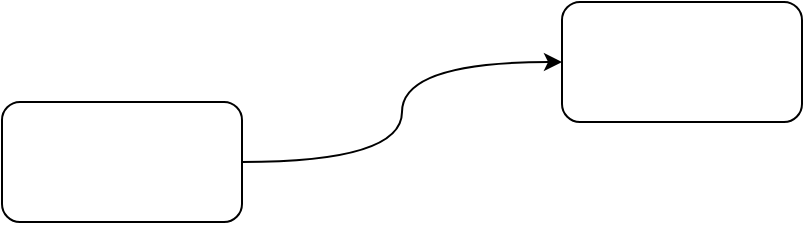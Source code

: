 <mxfile version="24.6.5" type="github">
  <diagram name="第 1 页" id="IBOvU1_rjh237O4fwsHj">
    <mxGraphModel dx="648" dy="503" grid="1" gridSize="10" guides="1" tooltips="1" connect="1" arrows="1" fold="1" page="0" pageScale="1" pageWidth="827" pageHeight="1169" math="0" shadow="0">
      <root>
        <mxCell id="0" />
        <mxCell id="1" parent="0" />
        <mxCell id="Dt9FV7yqH5y2R_2_4pqx-3" value="" style="edgeStyle=orthogonalEdgeStyle;rounded=0;orthogonalLoop=1;jettySize=auto;html=1;curved=1;" edge="1" parent="1" source="Dt9FV7yqH5y2R_2_4pqx-1" target="Dt9FV7yqH5y2R_2_4pqx-2">
          <mxGeometry relative="1" as="geometry" />
        </mxCell>
        <mxCell id="Dt9FV7yqH5y2R_2_4pqx-1" value="" style="rounded=1;whiteSpace=wrap;html=1;" vertex="1" parent="1">
          <mxGeometry x="200" y="520" width="120" height="60" as="geometry" />
        </mxCell>
        <mxCell id="Dt9FV7yqH5y2R_2_4pqx-2" value="" style="whiteSpace=wrap;html=1;rounded=1;" vertex="1" parent="1">
          <mxGeometry x="480" y="470" width="120" height="60" as="geometry" />
        </mxCell>
      </root>
    </mxGraphModel>
  </diagram>
</mxfile>
